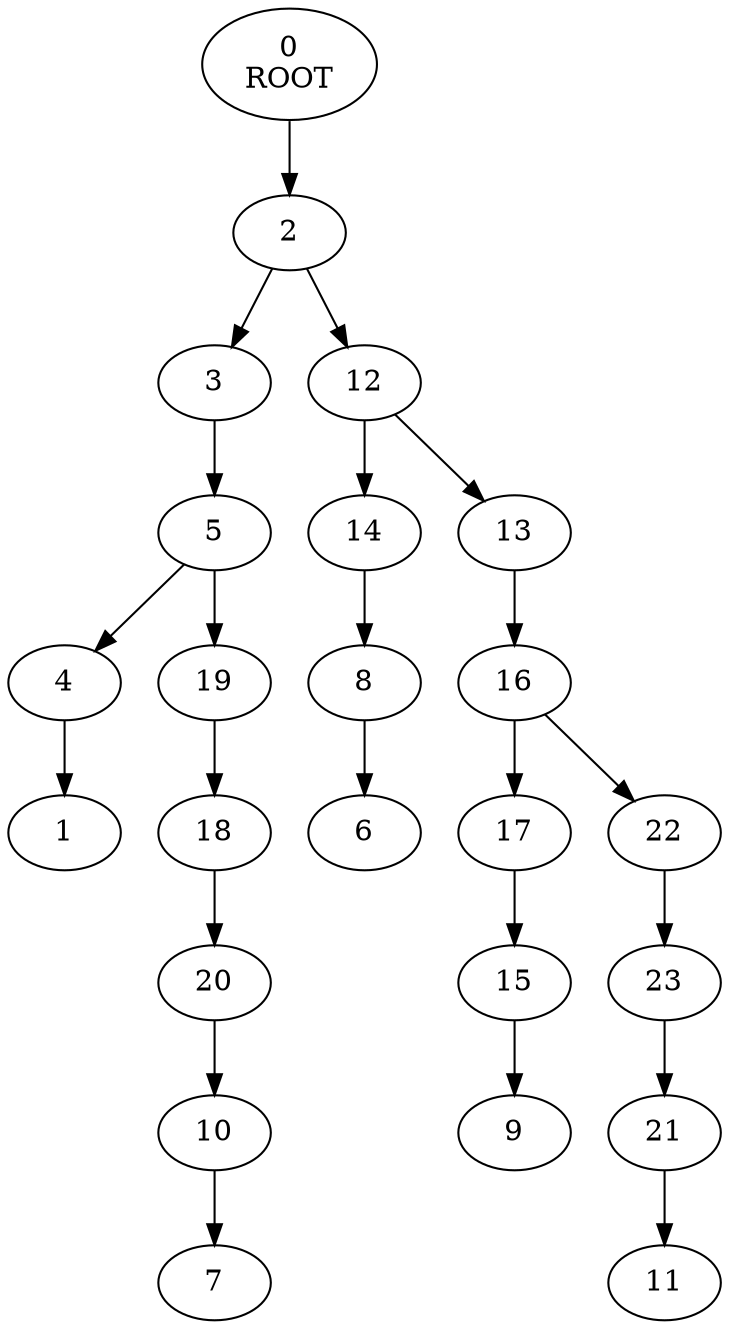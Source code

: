 digraph IST_t2 {
  rankdir=TB;
  0 [label="0\nROOT"];
  4 -> 1;
  0 -> 2;
  2 -> 3;
  5 -> 4;
  3 -> 5;
  8 -> 6;
  10 -> 7;
  14 -> 8;
  15 -> 9;
  20 -> 10;
  21 -> 11;
  2 -> 12;
  12 -> 13;
  12 -> 14;
  17 -> 15;
  13 -> 16;
  16 -> 17;
  19 -> 18;
  5 -> 19;
  18 -> 20;
  23 -> 21;
  16 -> 22;
  22 -> 23;
}
